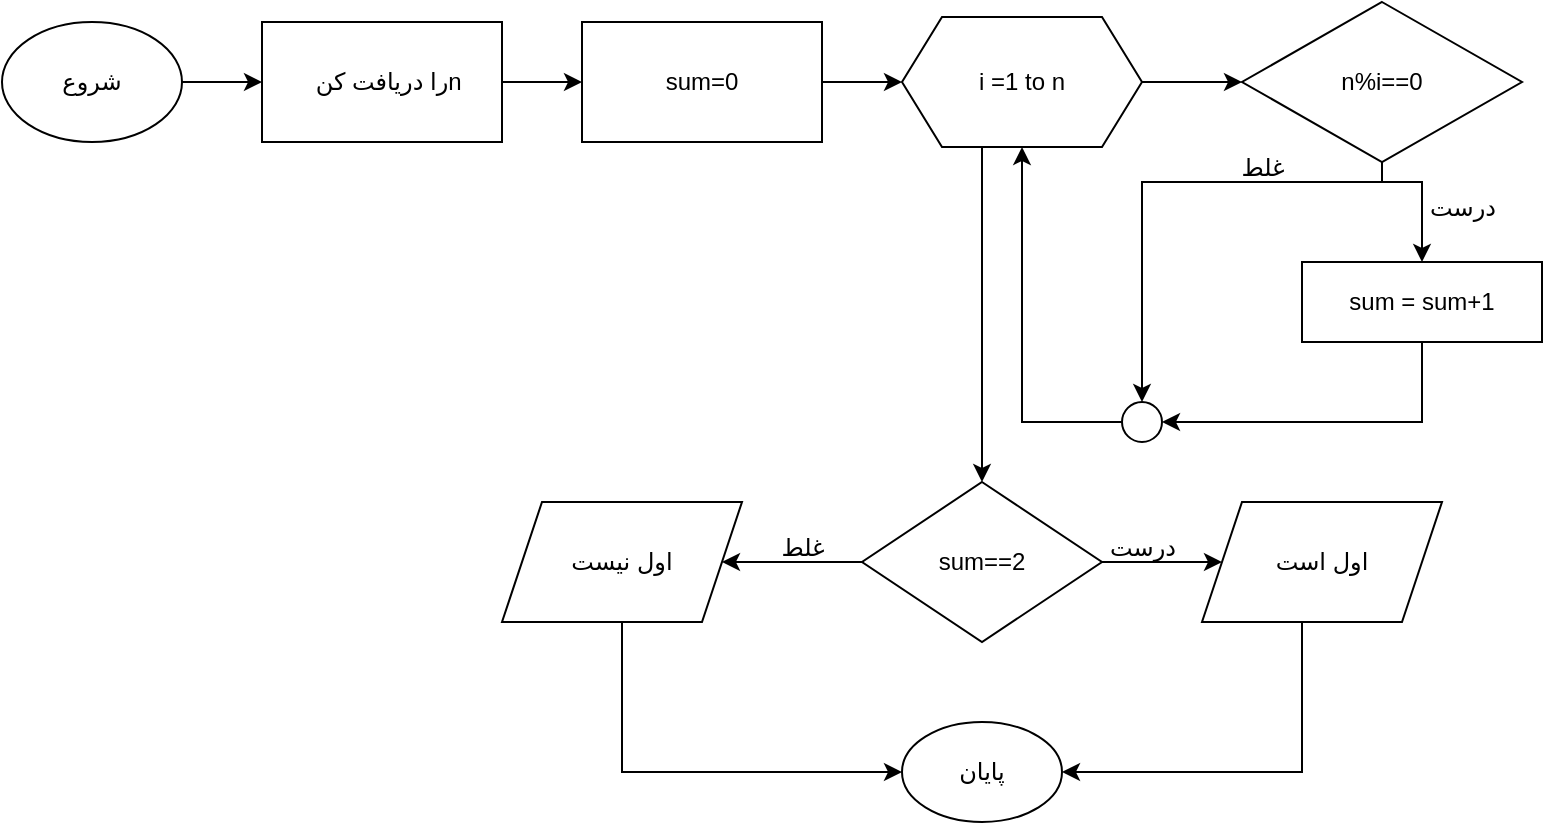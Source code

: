 <mxfile version="22.0.8" type="device">
  <diagram name="Page-1" id="Px0tS0bTmgU2nig7WQNx">
    <mxGraphModel dx="1332" dy="461" grid="1" gridSize="10" guides="1" tooltips="1" connect="1" arrows="1" fold="1" page="1" pageScale="1" pageWidth="850" pageHeight="1100" math="0" shadow="0">
      <root>
        <mxCell id="0" />
        <mxCell id="1" parent="0" />
        <mxCell id="gvBn8zfD_iBLXjhHi8Oa-5" value="" style="edgeStyle=orthogonalEdgeStyle;rounded=0;orthogonalLoop=1;jettySize=auto;html=1;" edge="1" parent="1" source="gvBn8zfD_iBLXjhHi8Oa-2" target="gvBn8zfD_iBLXjhHi8Oa-3">
          <mxGeometry relative="1" as="geometry" />
        </mxCell>
        <mxCell id="gvBn8zfD_iBLXjhHi8Oa-2" value="شروع" style="ellipse;whiteSpace=wrap;html=1;strokeColor=#000000;" vertex="1" parent="1">
          <mxGeometry x="70" y="40" width="90" height="60" as="geometry" />
        </mxCell>
        <mxCell id="gvBn8zfD_iBLXjhHi8Oa-8" value="" style="edgeStyle=orthogonalEdgeStyle;rounded=0;orthogonalLoop=1;jettySize=auto;html=1;" edge="1" parent="1" source="gvBn8zfD_iBLXjhHi8Oa-3" target="gvBn8zfD_iBLXjhHi8Oa-7">
          <mxGeometry relative="1" as="geometry" />
        </mxCell>
        <mxCell id="gvBn8zfD_iBLXjhHi8Oa-3" value="&amp;nbsp; را دریافت کنn" style="rounded=0;whiteSpace=wrap;html=1;" vertex="1" parent="1">
          <mxGeometry x="200" y="40" width="120" height="60" as="geometry" />
        </mxCell>
        <mxCell id="gvBn8zfD_iBLXjhHi8Oa-10" value="" style="edgeStyle=orthogonalEdgeStyle;rounded=0;orthogonalLoop=1;jettySize=auto;html=1;" edge="1" parent="1" source="gvBn8zfD_iBLXjhHi8Oa-7">
          <mxGeometry relative="1" as="geometry">
            <mxPoint x="520" y="70" as="targetPoint" />
          </mxGeometry>
        </mxCell>
        <mxCell id="gvBn8zfD_iBLXjhHi8Oa-7" value="sum=0" style="rounded=0;whiteSpace=wrap;html=1;" vertex="1" parent="1">
          <mxGeometry x="360" y="40" width="120" height="60" as="geometry" />
        </mxCell>
        <mxCell id="gvBn8zfD_iBLXjhHi8Oa-28" value="" style="edgeStyle=orthogonalEdgeStyle;rounded=0;orthogonalLoop=1;jettySize=auto;html=1;" edge="1" parent="1" source="gvBn8zfD_iBLXjhHi8Oa-13" target="gvBn8zfD_iBLXjhHi8Oa-27">
          <mxGeometry relative="1" as="geometry">
            <Array as="points">
              <mxPoint x="760" y="120" />
              <mxPoint x="780" y="120" />
            </Array>
          </mxGeometry>
        </mxCell>
        <mxCell id="gvBn8zfD_iBLXjhHi8Oa-32" style="edgeStyle=orthogonalEdgeStyle;rounded=0;orthogonalLoop=1;jettySize=auto;html=1;exitX=0.5;exitY=1;exitDx=0;exitDy=0;entryX=0.5;entryY=0;entryDx=0;entryDy=0;" edge="1" parent="1" source="gvBn8zfD_iBLXjhHi8Oa-13" target="gvBn8zfD_iBLXjhHi8Oa-29">
          <mxGeometry relative="1" as="geometry">
            <Array as="points">
              <mxPoint x="760" y="120" />
              <mxPoint x="640" y="120" />
            </Array>
          </mxGeometry>
        </mxCell>
        <mxCell id="gvBn8zfD_iBLXjhHi8Oa-13" value="n%i==0" style="rhombus;whiteSpace=wrap;html=1;" vertex="1" parent="1">
          <mxGeometry x="690" y="30" width="140" height="80" as="geometry" />
        </mxCell>
        <mxCell id="gvBn8zfD_iBLXjhHi8Oa-24" value="" style="edgeStyle=orthogonalEdgeStyle;rounded=0;orthogonalLoop=1;jettySize=auto;html=1;" edge="1" parent="1" source="gvBn8zfD_iBLXjhHi8Oa-23" target="gvBn8zfD_iBLXjhHi8Oa-13">
          <mxGeometry relative="1" as="geometry" />
        </mxCell>
        <mxCell id="gvBn8zfD_iBLXjhHi8Oa-36" style="edgeStyle=orthogonalEdgeStyle;rounded=0;orthogonalLoop=1;jettySize=auto;html=1;exitX=0.375;exitY=1;exitDx=0;exitDy=0;" edge="1" parent="1" source="gvBn8zfD_iBLXjhHi8Oa-23" target="gvBn8zfD_iBLXjhHi8Oa-37">
          <mxGeometry relative="1" as="geometry">
            <mxPoint x="565" y="280" as="targetPoint" />
            <Array as="points">
              <mxPoint x="560" y="103" />
            </Array>
          </mxGeometry>
        </mxCell>
        <mxCell id="gvBn8zfD_iBLXjhHi8Oa-23" value="i =1 to n" style="shape=hexagon;perimeter=hexagonPerimeter2;whiteSpace=wrap;html=1;fixedSize=1;" vertex="1" parent="1">
          <mxGeometry x="520" y="37.5" width="120" height="65" as="geometry" />
        </mxCell>
        <mxCell id="gvBn8zfD_iBLXjhHi8Oa-26" value="" style="rounded=0;whiteSpace=wrap;html=1;" vertex="1" parent="1">
          <mxGeometry x="720" y="160" width="120" height="40" as="geometry" />
        </mxCell>
        <mxCell id="gvBn8zfD_iBLXjhHi8Oa-30" value="" style="edgeStyle=orthogonalEdgeStyle;rounded=0;orthogonalLoop=1;jettySize=auto;html=1;" edge="1" parent="1" source="gvBn8zfD_iBLXjhHi8Oa-27" target="gvBn8zfD_iBLXjhHi8Oa-29">
          <mxGeometry relative="1" as="geometry">
            <Array as="points">
              <mxPoint x="780" y="240" />
            </Array>
          </mxGeometry>
        </mxCell>
        <mxCell id="gvBn8zfD_iBLXjhHi8Oa-27" value="sum = sum+1" style="whiteSpace=wrap;html=1;" vertex="1" parent="1">
          <mxGeometry x="720" y="160" width="120" height="40" as="geometry" />
        </mxCell>
        <mxCell id="gvBn8zfD_iBLXjhHi8Oa-35" style="edgeStyle=orthogonalEdgeStyle;rounded=0;orthogonalLoop=1;jettySize=auto;html=1;exitX=0;exitY=0.5;exitDx=0;exitDy=0;entryX=0.5;entryY=1;entryDx=0;entryDy=0;" edge="1" parent="1" source="gvBn8zfD_iBLXjhHi8Oa-29" target="gvBn8zfD_iBLXjhHi8Oa-23">
          <mxGeometry relative="1" as="geometry" />
        </mxCell>
        <mxCell id="gvBn8zfD_iBLXjhHi8Oa-29" value="" style="ellipse;whiteSpace=wrap;html=1;" vertex="1" parent="1">
          <mxGeometry x="630" y="230" width="20" height="20" as="geometry" />
        </mxCell>
        <mxCell id="gvBn8zfD_iBLXjhHi8Oa-33" value="درست" style="text;html=1;align=center;verticalAlign=middle;resizable=0;points=[];autosize=1;strokeColor=none;fillColor=none;" vertex="1" parent="1">
          <mxGeometry x="775" y="118" width="50" height="30" as="geometry" />
        </mxCell>
        <mxCell id="gvBn8zfD_iBLXjhHi8Oa-34" value="غلط" style="text;html=1;align=center;verticalAlign=middle;resizable=0;points=[];autosize=1;strokeColor=none;fillColor=none;" vertex="1" parent="1">
          <mxGeometry x="680" y="98" width="40" height="30" as="geometry" />
        </mxCell>
        <mxCell id="gvBn8zfD_iBLXjhHi8Oa-41" value="" style="edgeStyle=orthogonalEdgeStyle;rounded=0;orthogonalLoop=1;jettySize=auto;html=1;" edge="1" parent="1" source="gvBn8zfD_iBLXjhHi8Oa-37" target="gvBn8zfD_iBLXjhHi8Oa-40">
          <mxGeometry relative="1" as="geometry" />
        </mxCell>
        <mxCell id="gvBn8zfD_iBLXjhHi8Oa-43" value="" style="edgeStyle=orthogonalEdgeStyle;rounded=0;orthogonalLoop=1;jettySize=auto;html=1;" edge="1" parent="1" source="gvBn8zfD_iBLXjhHi8Oa-37" target="gvBn8zfD_iBLXjhHi8Oa-42">
          <mxGeometry relative="1" as="geometry" />
        </mxCell>
        <mxCell id="gvBn8zfD_iBLXjhHi8Oa-37" value="sum==2" style="rhombus;whiteSpace=wrap;html=1;" vertex="1" parent="1">
          <mxGeometry x="500" y="270" width="120" height="80" as="geometry" />
        </mxCell>
        <mxCell id="gvBn8zfD_iBLXjhHi8Oa-48" value="" style="edgeStyle=orthogonalEdgeStyle;rounded=0;orthogonalLoop=1;jettySize=auto;html=1;" edge="1" parent="1" source="gvBn8zfD_iBLXjhHi8Oa-40" target="gvBn8zfD_iBLXjhHi8Oa-47">
          <mxGeometry relative="1" as="geometry">
            <Array as="points">
              <mxPoint x="720" y="415" />
            </Array>
          </mxGeometry>
        </mxCell>
        <mxCell id="gvBn8zfD_iBLXjhHi8Oa-40" value="اول است" style="shape=parallelogram;perimeter=parallelogramPerimeter;whiteSpace=wrap;html=1;fixedSize=1;" vertex="1" parent="1">
          <mxGeometry x="670" y="280" width="120" height="60" as="geometry" />
        </mxCell>
        <mxCell id="gvBn8zfD_iBLXjhHi8Oa-49" style="edgeStyle=orthogonalEdgeStyle;rounded=0;orthogonalLoop=1;jettySize=auto;html=1;exitX=0.5;exitY=1;exitDx=0;exitDy=0;entryX=0;entryY=0.5;entryDx=0;entryDy=0;" edge="1" parent="1" source="gvBn8zfD_iBLXjhHi8Oa-42" target="gvBn8zfD_iBLXjhHi8Oa-47">
          <mxGeometry relative="1" as="geometry" />
        </mxCell>
        <mxCell id="gvBn8zfD_iBLXjhHi8Oa-42" value="اول نیست" style="shape=parallelogram;perimeter=parallelogramPerimeter;whiteSpace=wrap;html=1;fixedSize=1;" vertex="1" parent="1">
          <mxGeometry x="320" y="280" width="120" height="60" as="geometry" />
        </mxCell>
        <mxCell id="gvBn8zfD_iBLXjhHi8Oa-44" value="درست" style="text;html=1;align=center;verticalAlign=middle;resizable=0;points=[];autosize=1;strokeColor=none;fillColor=none;" vertex="1" parent="1">
          <mxGeometry x="615" y="288" width="50" height="30" as="geometry" />
        </mxCell>
        <mxCell id="gvBn8zfD_iBLXjhHi8Oa-45" value="غلط" style="text;html=1;align=center;verticalAlign=middle;resizable=0;points=[];autosize=1;strokeColor=none;fillColor=none;" vertex="1" parent="1">
          <mxGeometry x="450" y="288" width="40" height="30" as="geometry" />
        </mxCell>
        <mxCell id="gvBn8zfD_iBLXjhHi8Oa-47" value="پایان" style="ellipse;whiteSpace=wrap;html=1;" vertex="1" parent="1">
          <mxGeometry x="520" y="390" width="80" height="50" as="geometry" />
        </mxCell>
      </root>
    </mxGraphModel>
  </diagram>
</mxfile>

